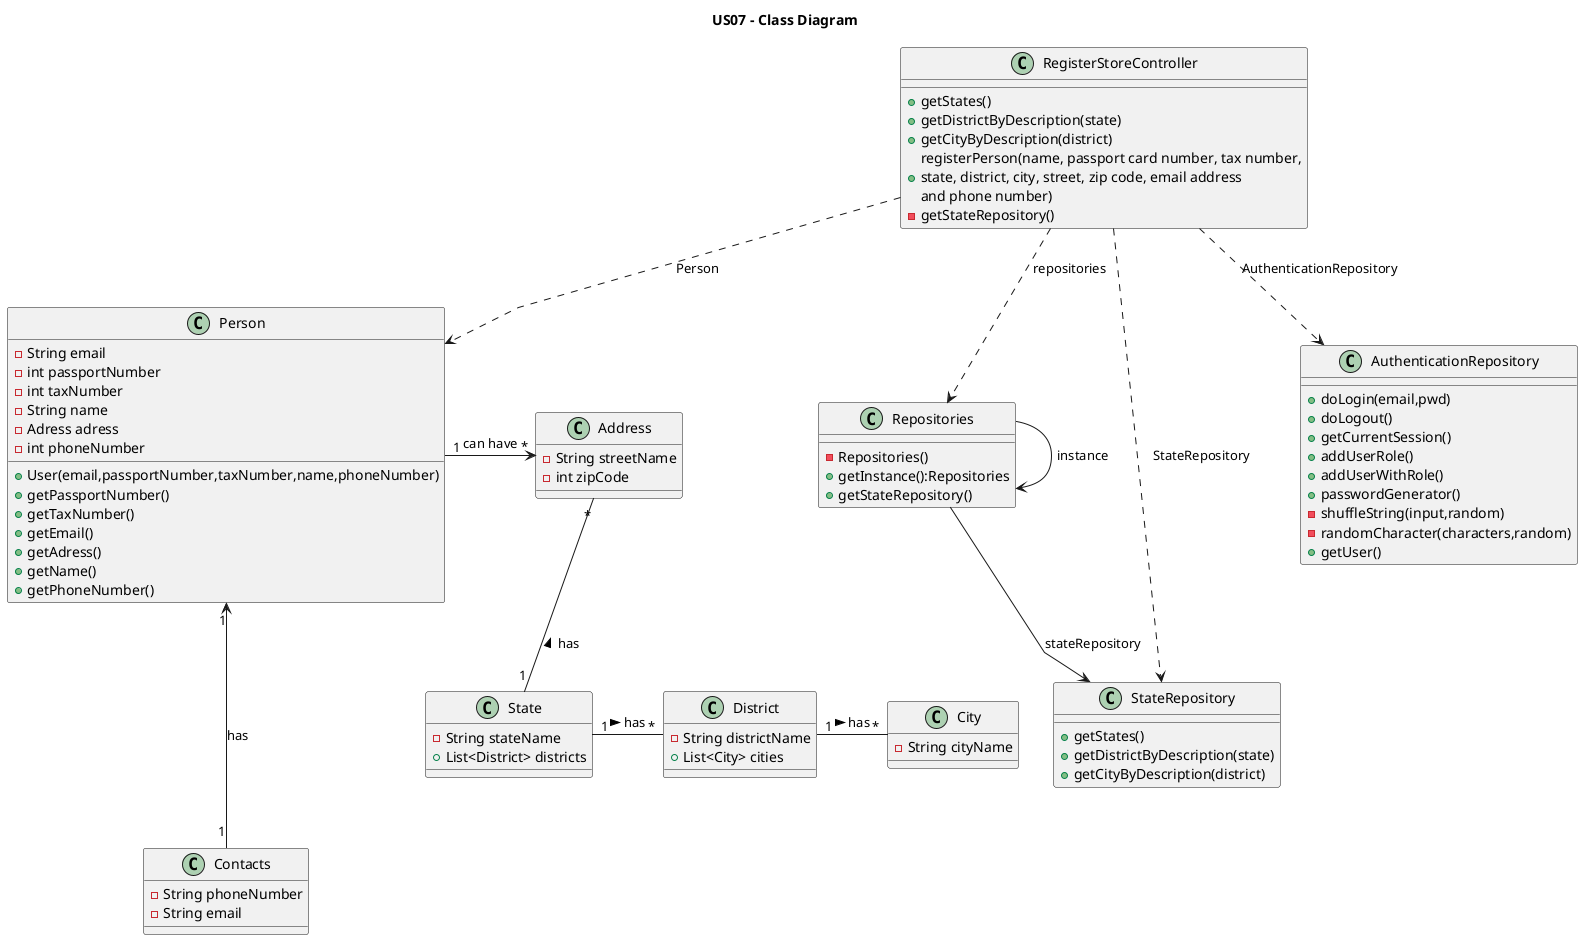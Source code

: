 @startuml

'skinparam monochrome true
skinparam packageStyle rectangle
skinparam shadowing false
skinparam linetype polyline
'skinparam linetype orto
'skinparam classAttributeIconSize 0
'left to right direction

title US07 - Class Diagram

class State {
    - String stateName
    + List<District> districts
}

class District {
    - String districtName
    + List<City> cities
}

class City {
    - String cityName

}

class Contacts {
    -String phoneNumber
    -String email
}

class Address {
    - String streetName
    - int zipCode
}

class Repositories {
    -Repositories()
    +getInstance():Repositories
    +getStateRepository()
}

class StateRepository {
    +getStates()
    +getDistrictByDescription(state)
    +getCityByDescription(district)
}

class AuthenticationRepository{
    +doLogin(email,pwd)
    +doLogout()
    +getCurrentSession()
    +addUserRole()
    +addUserWithRole()
    +passwordGenerator()
    -shuffleString(input,random)
    -randomCharacter(characters,random)
+getUser()
}

class RegisterStoreController {
    + getStates()
    + getDistrictByDescription(state)
    + getCityByDescription(district)
    + registerPerson(name, passport card number, tax number,\nstate, district, city, street, zip code, email address\nand phone number)
    - getStateRepository()
}

class Person {
    - String email
    - int passportNumber
    - int taxNumber
    - String name
    - Adress adress
    - int phoneNumber

    +User(email,passportNumber,taxNumber,name,phoneNumber)
    +getPassportNumber()
    +getTaxNumber()
    +getEmail()
    +getAdress()
    +getName()
    +getPhoneNumber()
}

Repositories -> Repositories:instance
Repositories --> StateRepository: stateRepository
RegisterStoreController ..> Repositories : repositories
RegisterStoreController ..> StateRepository : StateRepository
RegisterStoreController ..> AuthenticationRepository : AuthenticationRepository
RegisterStoreController ..> Person : Person
Person "1" -right-> "*"  Address : can have
State "1" -up- "*" Address: has >
District "1" -right- "*" City : has >
State "1" -right- "*" District : has >
Contacts "1" -up--> "1" Person: has

@enduml